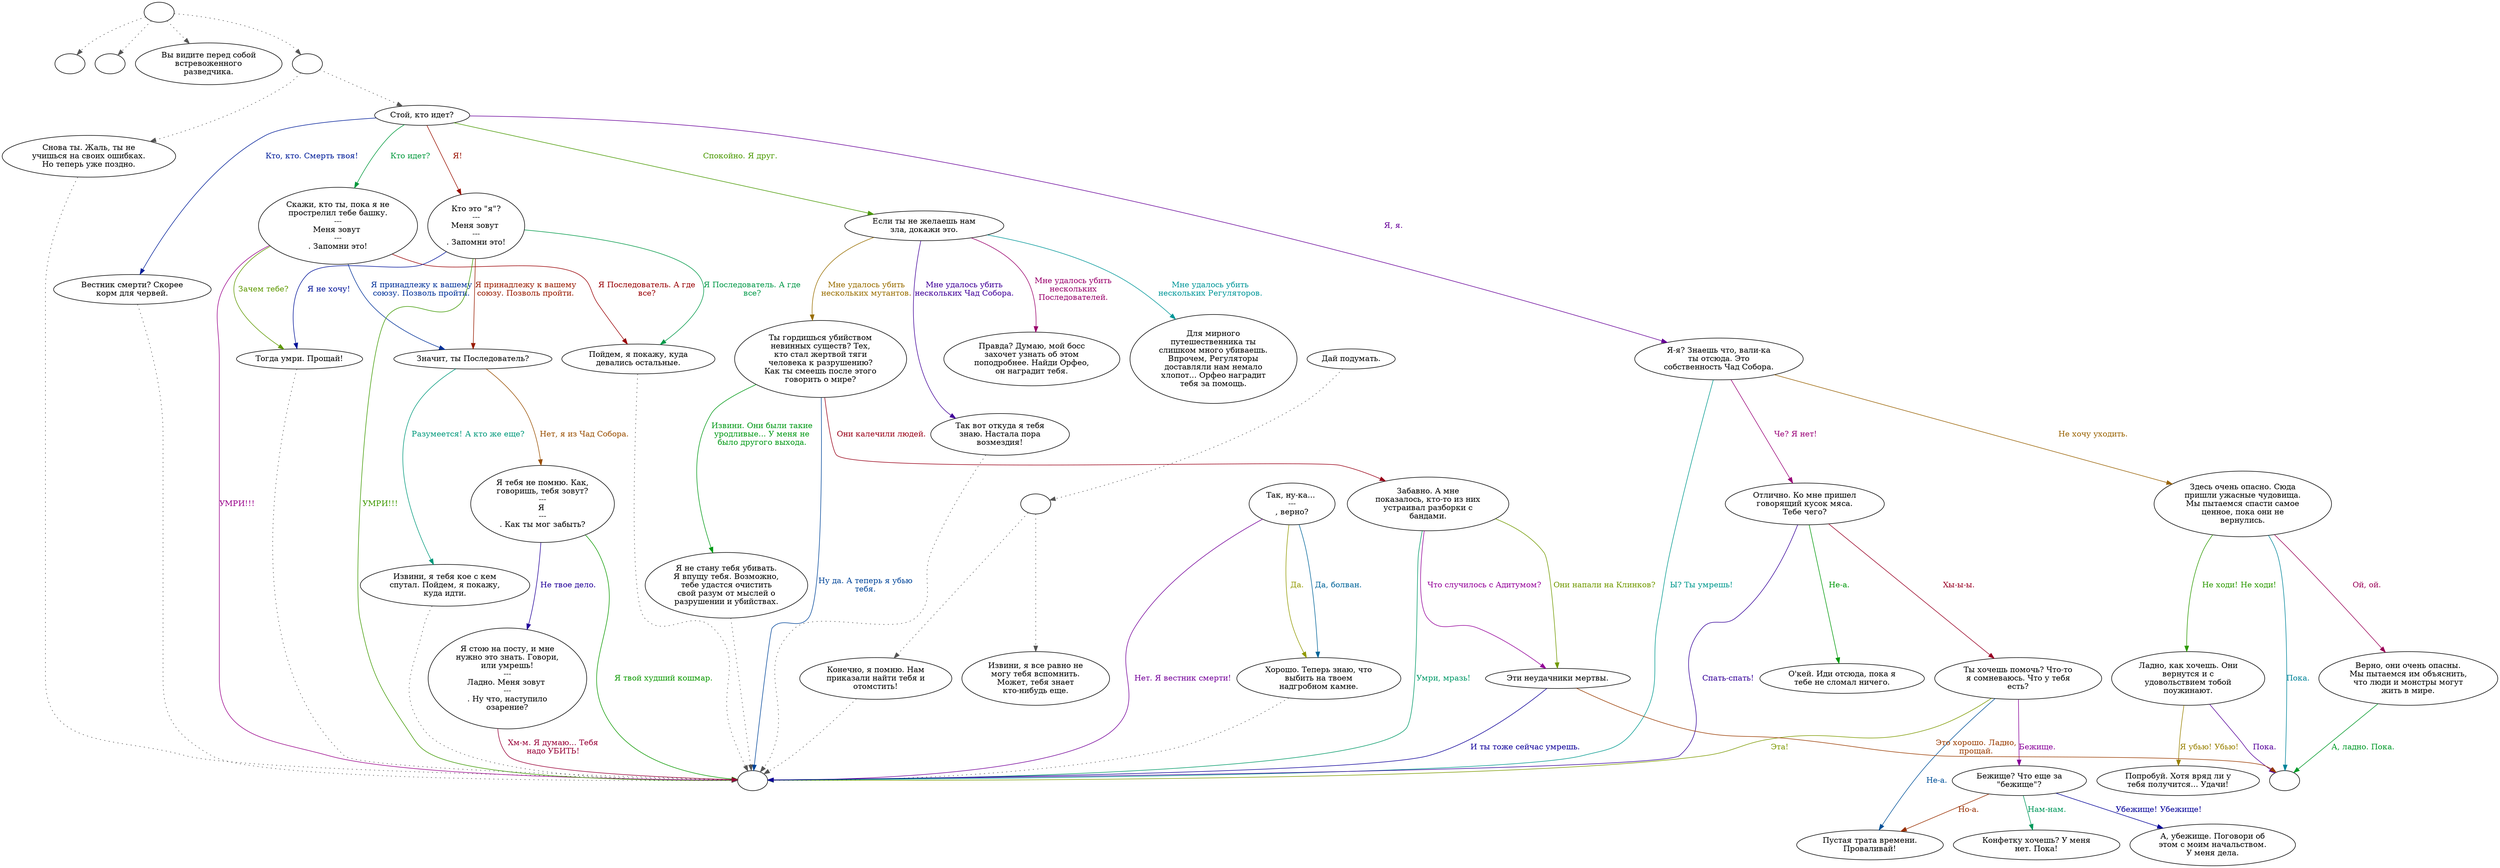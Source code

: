 digraph chdscout {
  "start" [style=filled       fillcolor="#FFFFFF"       color="#000000"]
  "start" -> "critter_p_proc" [style=dotted color="#555555"]
  "start" -> "destroy_p_proc" [style=dotted color="#555555"]
  "start" -> "look_at_p_proc" [style=dotted color="#555555"]
  "start" -> "talk_p_proc" [style=dotted color="#555555"]
  "start" [label=""]
  "critter_p_proc" [style=filled       fillcolor="#FFFFFF"       color="#000000"]
  "critter_p_proc" [label=""]
  "destroy_p_proc" [style=filled       fillcolor="#FFFFFF"       color="#000000"]
  "destroy_p_proc" [label=""]
  "look_at_p_proc" [style=filled       fillcolor="#FFFFFF"       color="#000000"]
  "look_at_p_proc" [label="Вы видите перед собой\nвстревоженного\nразведчика."]
  "talk_p_proc" [style=filled       fillcolor="#FFFFFF"       color="#000000"]
  "talk_p_proc" -> "ChdScout35" [style=dotted color="#555555"]
  "talk_p_proc" -> "ChdScout0" [style=dotted color="#555555"]
  "talk_p_proc" [label=""]
  "ChdScout0" [style=filled       fillcolor="#FFFFFF"       color="#000000"]
  "ChdScout0" [label="Стой, кто идет?"]
  "ChdScout0" -> "ChdScout1" [label="Я, я." color="#680099" fontcolor="#680099"]
  "ChdScout0" -> "ChdScout13" [label="Кто идет?" color="#00993C" fontcolor="#00993C"]
  "ChdScout0" -> "ChdScout25" [label="Я!" color="#990F00" fontcolor="#990F00"]
  "ChdScout0" -> "ChdScout26" [label="Кто, кто. Смерть твоя!" color="#001E99" fontcolor="#001E99"]
  "ChdScout0" -> "ChdScout27" [label="Спокойно. Я друг." color="#4A9900" fontcolor="#4A9900"]
  "ChdScout1" [style=filled       fillcolor="#FFFFFF"       color="#000000"]
  "ChdScout1" [label="Я-я? Знаешь что, вали-ка\nты отсюда. Это\nсобственность Чад Собора."]
  "ChdScout1" -> "ChdScout2" [label="Че? Я нет!" color="#990077" fontcolor="#990077"]
  "ChdScout1" -> "combat" [label="Ы? Ты умрешь!" color="#00998E" fontcolor="#00998E"]
  "ChdScout1" -> "ChdScout9" [label="Не хочу уходить." color="#996200" fontcolor="#996200"]
  "ChdScout2" [style=filled       fillcolor="#FFFFFF"       color="#000000"]
  "ChdScout2" [label="Отлично. Ко мне пришел\nговорящий кусок мяса.\nТебе чего?"]
  "ChdScout2" -> "combat" [label="Спать-спать!" color="#350099" fontcolor="#350099"]
  "ChdScout2" -> "ChdScout3" [label="Не-а." color="#009909" fontcolor="#009909"]
  "ChdScout2" -> "ChdScout4" [label="Хы-ы-ы." color="#990024" fontcolor="#990024"]
  "ChdScout3" [style=filled       fillcolor="#FFFFFF"       color="#000000"]
  "ChdScout3" [label="О'кей. Иди отсюда, пока я\nтебе не сломал ничего."]
  "ChdScout4" [style=filled       fillcolor="#FFFFFF"       color="#000000"]
  "ChdScout4" [label="Ты хочешь помочь? Что-то\nя сомневаюсь. Что у тебя\nесть?"]
  "ChdScout4" -> "ChdScout5" [label="Не-а." color="#005199" fontcolor="#005199"]
  "ChdScout4" -> "combat" [label="Эта!" color="#7D9900" fontcolor="#7D9900"]
  "ChdScout4" -> "ChdScout6" [label="Бежище." color="#880099" fontcolor="#880099"]
  "ChdScout5" [style=filled       fillcolor="#FFFFFF"       color="#000000"]
  "ChdScout5" [label="Пустая трата времени.\nПроваливай!"]
  "ChdScout6" [style=filled       fillcolor="#FFFFFF"       color="#000000"]
  "ChdScout6" [label="Бежище? Что еще за\n\"бежище\"?"]
  "ChdScout6" -> "ChdScout7" [label="Нам-нам." color="#00995B" fontcolor="#00995B"]
  "ChdScout6" -> "ChdScout5" [label="Но-а." color="#992F00" fontcolor="#992F00"]
  "ChdScout6" -> "ChdScout8" [label="Убежище! Убежище!" color="#020099" fontcolor="#020099"]
  "ChdScout7" [style=filled       fillcolor="#FFFFFF"       color="#000000"]
  "ChdScout7" [label="Конфетку хочешь? У меня\nнет. Пока!"]
  "ChdScout8" [style=filled       fillcolor="#FFFFFF"       color="#000000"]
  "ChdScout8" [label="А, убежище. Поговори об\nэтом с моим начальством.\nУ меня дела."]
  "ChdScout9" [style=filled       fillcolor="#FFFFFF"       color="#000000"]
  "ChdScout9" [label="Здесь очень опасно. Сюда\nпришли ужасные чудовища.\nМы пытаемся спасти самое\nценное, пока они не\nвернулись."]
  "ChdScout9" -> "ChdScout10" [label="Не ходи! Не ходи!" color="#2B9900" fontcolor="#2B9900"]
  "ChdScout9" -> "ChdScout12" [label="Ой, ой." color="#990057" fontcolor="#990057"]
  "ChdScout9" -> "ChdScoutend" [label="Пока." color="#008499" fontcolor="#008499"]
  "ChdScout10" [style=filled       fillcolor="#FFFFFF"       color="#000000"]
  "ChdScout10" [label="Ладно, как хочешь. Они\nвернутся и с\nудовольствием тобой\nпоужинают."]
  "ChdScout10" -> "ChdScout11" [label="Я убью! Убью!" color="#998100" fontcolor="#998100"]
  "ChdScout10" -> "ChdScoutend" [label="Пока." color="#550099" fontcolor="#550099"]
  "ChdScout11" [style=filled       fillcolor="#FFFFFF"       color="#000000"]
  "ChdScout11" [label="Попробуй. Хотя вряд ли у\nтебя получится... Удачи!"]
  "ChdScout12" [style=filled       fillcolor="#FFFFFF"       color="#000000"]
  "ChdScout12" [label="Верно, они очень опасны.\nМы пытаемся им объяснить,\nчто люди и монстры могут\nжить в мире."]
  "ChdScout12" -> "ChdScoutend" [label="А, ладно. Пока." color="#009928" fontcolor="#009928"]
  "ChdScout13" [style=filled       fillcolor="#FFFFFF"       color="#000000"]
  "ChdScout13" [label="Скажи, кто ты, пока я не\nпрострелил тебе башку.\n---\nМеня зовут \n---\n. Запомни это!"]
  "ChdScout13" -> "ChdScout14" [label="Я Последователь. А где\nвсе?" color="#990004" fontcolor="#990004"]
  "ChdScout13" -> "ChdScout15" [label="Я принадлежу к вашему\nсоюзу. Позволь пройти." color="#003199" fontcolor="#003199"]
  "ChdScout13" -> "ChdScout24" [label="Зачем тебе?" color="#5E9900" fontcolor="#5E9900"]
  "ChdScout13" -> "combat" [label="УМРИ!!!" color="#99008A" fontcolor="#99008A"]
  "ChdScout14" [style=filled       fillcolor="#FFFFFF"       color="#000000"]
  "ChdScout14" -> "combat" [style=dotted color="#555555"]
  "ChdScout14" [label="Пойдем, я покажу, куда\nдевались остальные."]
  "ChdScout15" [style=filled       fillcolor="#FFFFFF"       color="#000000"]
  "ChdScout15" [label="Значит, ты Последователь?"]
  "ChdScout15" -> "ChdScout16" [label="Разумеется! А кто же еще?" color="#00997B" fontcolor="#00997B"]
  "ChdScout15" -> "ChdScout17" [label="Нет, я из Чад Собора." color="#994E00" fontcolor="#994E00"]
  "ChdScout16" [style=filled       fillcolor="#FFFFFF"       color="#000000"]
  "ChdScout16" -> "combat" [style=dotted color="#555555"]
  "ChdScout16" [label="Извини, я тебя кое с кем\nспутал. Пойдем, я покажу,\nкуда идти."]
  "ChdScout17" [style=filled       fillcolor="#FFFFFF"       color="#000000"]
  "ChdScout17" [label="Я тебя не помню. Как,\nговоришь, тебя зовут?\n---\nЯ \n---\n. Как ты мог забыть?"]
  "ChdScout17" -> "ChdScout20" [label="Не твое дело." color="#220099" fontcolor="#220099"]
  "ChdScout17" -> "combat" [label="Я твой худший кошмар." color="#0B9900" fontcolor="#0B9900"]
  "ChdScout17a" [style=filled       fillcolor="#FFFFFF"       color="#000000"]
  "ChdScout17a" -> "ChdScout18" [style=dotted color="#555555"]
  "ChdScout17a" -> "ChdScout19" [style=dotted color="#555555"]
  "ChdScout17a" [label=""]
  "ChdScout18" [style=filled       fillcolor="#FFFFFF"       color="#000000"]
  "ChdScout18" [label="Извини, я все равно не\nмогу тебя вспомнить.\nМожет, тебя знает\nкто-нибудь еще."]
  "ChdScout19" [style=filled       fillcolor="#FFFFFF"       color="#000000"]
  "ChdScout19" -> "combat" [style=dotted color="#555555"]
  "ChdScout19" [label="Конечно, я помню. Нам\nприказали найти тебя и\nотомстить!"]
  "ChdScout20" [style=filled       fillcolor="#FFFFFF"       color="#000000"]
  "ChdScout20" [label="Я стою на посту, и мне\nнужно это знать. Говори,\nили умрешь!\n---\nЛадно. Меня зовут \n---\n. Ну что, наступило\nозарение?"]
  "ChdScout20" -> "combat" [label="Хм-м. Я думаю... Тебя\nнадо УБИТЬ!" color="#990038" fontcolor="#990038"]
  "ChdScout21" [style=filled       fillcolor="#FFFFFF"       color="#000000"]
  "ChdScout21" -> "ChdScout17a" [style=dotted color="#555555"]
  "ChdScout21" [label="Дай подумать."]
  "ChdScout22" [style=filled       fillcolor="#FFFFFF"       color="#000000"]
  "ChdScout22" [label="Так, ну-ка... \n---\n, верно?"]
  "ChdScout22" -> "ChdScout23" [label="Да, болван." color="#006499" fontcolor="#006499"]
  "ChdScout22" -> "ChdScout23" [label="Да." color="#919900" fontcolor="#919900"]
  "ChdScout22" -> "combat" [label="Нет. Я вестник смерти!" color="#740099" fontcolor="#740099"]
  "ChdScout23" [style=filled       fillcolor="#FFFFFF"       color="#000000"]
  "ChdScout23" -> "combat" [style=dotted color="#555555"]
  "ChdScout23" [label="Хорошо. Теперь знаю, что\nвыбить на твоем\nнадгробном камне."]
  "ChdScout24" [style=filled       fillcolor="#FFFFFF"       color="#000000"]
  "ChdScout24" -> "combat" [style=dotted color="#555555"]
  "ChdScout24" [label="Тогда умри. Прощай!"]
  "ChdScout25" [style=filled       fillcolor="#FFFFFF"       color="#000000"]
  "ChdScout25" [label="Кто это \"я\"?\n---\nМеня зовут \n---\n. Запомни это!"]
  "ChdScout25" -> "ChdScout14" [label="Я Последователь. А где\nвсе?" color="#009948" fontcolor="#009948"]
  "ChdScout25" -> "ChdScout15" [label="Я принадлежу к вашему\nсоюзу. Позволь пройти." color="#991B00" fontcolor="#991B00"]
  "ChdScout25" -> "ChdScout24" [label="Я не хочу!" color="#001299" fontcolor="#001299"]
  "ChdScout25" -> "combat" [label="УМРИ!!!" color="#3E9900" fontcolor="#3E9900"]
  "ChdScout26" [style=filled       fillcolor="#FFFFFF"       color="#000000"]
  "ChdScout26" -> "combat" [style=dotted color="#555555"]
  "ChdScout26" [label="Вестник смерти? Скорее\nкорм для червей."]
  "ChdScout27" [style=filled       fillcolor="#FFFFFF"       color="#000000"]
  "ChdScout27" [label="Если ты не желаешь нам\nзла, докажи это."]
  "ChdScout27" -> "ChdScout28" [label="Мне удалось убить\nнескольких\nПоследователей." color="#99006B" fontcolor="#99006B"]
  "ChdScout27" -> "ChdScout29" [label="Мне удалось убить\nнескольких Регуляторов." color="#009799" fontcolor="#009799"]
  "ChdScout27" -> "ChdScout30" [label="Мне удалось убить\nнескольких мутантов." color="#996E00" fontcolor="#996E00"]
  "ChdScout27" -> "ChdScout34" [label="Мне удалось убить\nнескольких Чад Собора." color="#410099" fontcolor="#410099"]
  "ChdScout28" [style=filled       fillcolor="#FFFFFF"       color="#000000"]
  "ChdScout28" [label="Правда? Думаю, мой босс\nзахочет узнать об этом\nпоподробнее. Найди Орфео,\nон наградит тебя."]
  "ChdScout29" [style=filled       fillcolor="#FFFFFF"       color="#000000"]
  "ChdScout29" [label="Для мирного\nпутешественника ты\nслишком много убиваешь.\nВпрочем, Регуляторы\nдоставляли нам немало\nхлопот... Орфео наградит\nтебя за помощь."]
  "ChdScout30" [style=filled       fillcolor="#FFFFFF"       color="#000000"]
  "ChdScout30" [label="Ты гордишься убийством\nневинных существ? Тех,\nкто стал жертвой тяги\nчеловека к разрушению?\nКак ты смеешь после этого\nговорить о мире?"]
  "ChdScout30" -> "ChdScout31" [label="Извини. Они были такие\nуродливые... У меня не\nбыло другого выхода." color="#009915" fontcolor="#009915"]
  "ChdScout30" -> "ChdScout32" [label="Они калечили людей." color="#990018" fontcolor="#990018"]
  "ChdScout30" -> "combat" [label="Ну да. А теперь я убью\nтебя." color="#004599" fontcolor="#004599"]
  "ChdScout31" [style=filled       fillcolor="#FFFFFF"       color="#000000"]
  "ChdScout31" -> "combat" [style=dotted color="#555555"]
  "ChdScout31" [label="Я не стану тебя убивать.\nЯ впущу тебя. Возможно,\nтебе удастся очистить\nсвой разум от мыслей о\nразрушении и убийствах."]
  "ChdScout32" [style=filled       fillcolor="#FFFFFF"       color="#000000"]
  "ChdScout32" [label="Забавно. А мне\nпоказалось, кто-то из них\nустраивал разборки с\nбандами."]
  "ChdScout32" -> "ChdScout33" [label="Они напали на Клинков?" color="#719900" fontcolor="#719900"]
  "ChdScout32" -> "ChdScout33" [label="Что случилось с Адитумом?" color="#940099" fontcolor="#940099"]
  "ChdScout32" -> "combat" [label="Умри, мразь!" color="#009967" fontcolor="#009967"]
  "ChdScout33" [style=filled       fillcolor="#FFFFFF"       color="#000000"]
  "ChdScout33" [label="Эти неудачники мертвы."]
  "ChdScout33" -> "ChdScoutend" [label="Это хорошо. Ладно,\nпрощай." color="#993B00" fontcolor="#993B00"]
  "ChdScout33" -> "combat" [label="И ты тоже сейчас умрешь." color="#0E0099" fontcolor="#0E0099"]
  "ChdScout34" [style=filled       fillcolor="#FFFFFF"       color="#000000"]
  "ChdScout34" -> "combat" [style=dotted color="#555555"]
  "ChdScout34" [label="Так вот откуда я тебя\nзнаю. Настала пора\nвозмездия!"]
  "ChdScout35" [style=filled       fillcolor="#FFFFFF"       color="#000000"]
  "ChdScout35" -> "combat" [style=dotted color="#555555"]
  "ChdScout35" [label="Снова ты. Жаль, ты не\nучишься на своих ошибках.\nНо теперь уже поздно."]
  "ChdScoutend" [style=filled       fillcolor="#FFFFFF"       color="#000000"]
  "ChdScoutend" [label=""]
  "combat" [style=filled       fillcolor="#FFFFFF"       color="#000000"]
  "combat" [label=""]
}